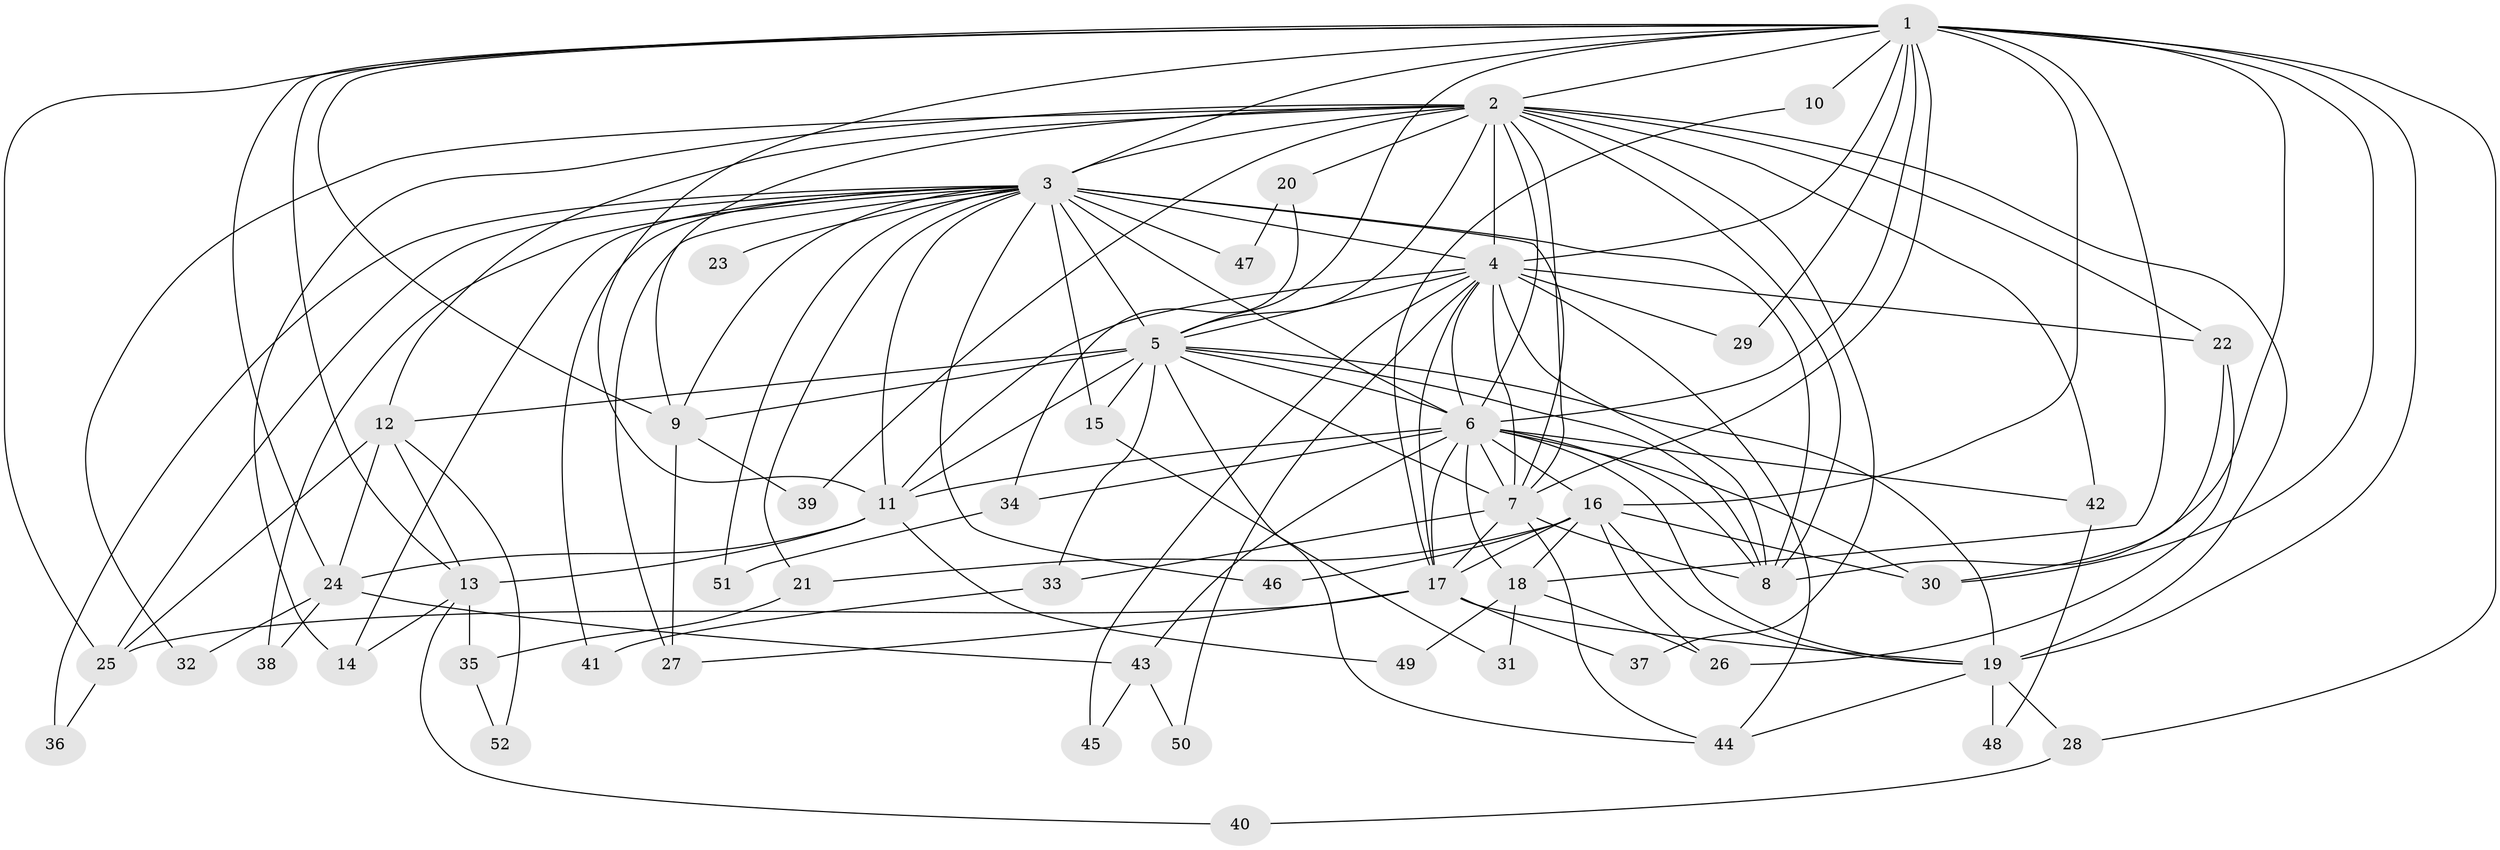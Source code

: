 // original degree distribution, {26: 0.009615384615384616, 21: 0.028846153846153848, 16: 0.009615384615384616, 20: 0.009615384615384616, 17: 0.019230769230769232, 31: 0.009615384615384616, 13: 0.009615384615384616, 4: 0.10576923076923077, 3: 0.23076923076923078, 6: 0.038461538461538464, 7: 0.019230769230769232, 2: 0.5, 5: 0.009615384615384616}
// Generated by graph-tools (version 1.1) at 2025/34/03/09/25 02:34:43]
// undirected, 52 vertices, 137 edges
graph export_dot {
graph [start="1"]
  node [color=gray90,style=filled];
  1;
  2;
  3;
  4;
  5;
  6;
  7;
  8;
  9;
  10;
  11;
  12;
  13;
  14;
  15;
  16;
  17;
  18;
  19;
  20;
  21;
  22;
  23;
  24;
  25;
  26;
  27;
  28;
  29;
  30;
  31;
  32;
  33;
  34;
  35;
  36;
  37;
  38;
  39;
  40;
  41;
  42;
  43;
  44;
  45;
  46;
  47;
  48;
  49;
  50;
  51;
  52;
  1 -- 2 [weight=2.0];
  1 -- 3 [weight=2.0];
  1 -- 4 [weight=2.0];
  1 -- 5 [weight=1.0];
  1 -- 6 [weight=1.0];
  1 -- 7 [weight=1.0];
  1 -- 8 [weight=2.0];
  1 -- 9 [weight=1.0];
  1 -- 10 [weight=1.0];
  1 -- 11 [weight=1.0];
  1 -- 13 [weight=1.0];
  1 -- 16 [weight=2.0];
  1 -- 18 [weight=1.0];
  1 -- 19 [weight=1.0];
  1 -- 24 [weight=1.0];
  1 -- 25 [weight=1.0];
  1 -- 28 [weight=1.0];
  1 -- 29 [weight=1.0];
  1 -- 30 [weight=1.0];
  2 -- 3 [weight=4.0];
  2 -- 4 [weight=3.0];
  2 -- 5 [weight=2.0];
  2 -- 6 [weight=2.0];
  2 -- 7 [weight=2.0];
  2 -- 8 [weight=2.0];
  2 -- 9 [weight=1.0];
  2 -- 12 [weight=3.0];
  2 -- 14 [weight=1.0];
  2 -- 19 [weight=4.0];
  2 -- 20 [weight=1.0];
  2 -- 22 [weight=1.0];
  2 -- 32 [weight=1.0];
  2 -- 37 [weight=1.0];
  2 -- 39 [weight=1.0];
  2 -- 42 [weight=1.0];
  3 -- 4 [weight=2.0];
  3 -- 5 [weight=2.0];
  3 -- 6 [weight=3.0];
  3 -- 7 [weight=2.0];
  3 -- 8 [weight=2.0];
  3 -- 9 [weight=1.0];
  3 -- 11 [weight=1.0];
  3 -- 14 [weight=1.0];
  3 -- 15 [weight=2.0];
  3 -- 21 [weight=1.0];
  3 -- 23 [weight=2.0];
  3 -- 25 [weight=1.0];
  3 -- 27 [weight=1.0];
  3 -- 36 [weight=1.0];
  3 -- 38 [weight=1.0];
  3 -- 41 [weight=1.0];
  3 -- 46 [weight=1.0];
  3 -- 47 [weight=1.0];
  3 -- 51 [weight=1.0];
  4 -- 5 [weight=1.0];
  4 -- 6 [weight=1.0];
  4 -- 7 [weight=1.0];
  4 -- 8 [weight=1.0];
  4 -- 11 [weight=1.0];
  4 -- 17 [weight=1.0];
  4 -- 22 [weight=1.0];
  4 -- 29 [weight=1.0];
  4 -- 44 [weight=1.0];
  4 -- 45 [weight=1.0];
  4 -- 50 [weight=1.0];
  5 -- 6 [weight=1.0];
  5 -- 7 [weight=1.0];
  5 -- 8 [weight=3.0];
  5 -- 9 [weight=1.0];
  5 -- 11 [weight=1.0];
  5 -- 12 [weight=2.0];
  5 -- 15 [weight=2.0];
  5 -- 19 [weight=12.0];
  5 -- 33 [weight=1.0];
  5 -- 44 [weight=1.0];
  6 -- 7 [weight=1.0];
  6 -- 8 [weight=2.0];
  6 -- 11 [weight=1.0];
  6 -- 16 [weight=1.0];
  6 -- 17 [weight=2.0];
  6 -- 18 [weight=1.0];
  6 -- 19 [weight=1.0];
  6 -- 30 [weight=1.0];
  6 -- 34 [weight=1.0];
  6 -- 42 [weight=1.0];
  6 -- 43 [weight=1.0];
  7 -- 8 [weight=2.0];
  7 -- 17 [weight=8.0];
  7 -- 33 [weight=2.0];
  7 -- 44 [weight=1.0];
  9 -- 27 [weight=1.0];
  9 -- 39 [weight=1.0];
  10 -- 17 [weight=1.0];
  11 -- 13 [weight=1.0];
  11 -- 24 [weight=1.0];
  11 -- 49 [weight=1.0];
  12 -- 13 [weight=1.0];
  12 -- 24 [weight=1.0];
  12 -- 25 [weight=1.0];
  12 -- 52 [weight=1.0];
  13 -- 14 [weight=1.0];
  13 -- 35 [weight=1.0];
  13 -- 40 [weight=1.0];
  15 -- 31 [weight=1.0];
  16 -- 17 [weight=2.0];
  16 -- 18 [weight=1.0];
  16 -- 19 [weight=1.0];
  16 -- 21 [weight=1.0];
  16 -- 26 [weight=1.0];
  16 -- 30 [weight=1.0];
  16 -- 46 [weight=1.0];
  17 -- 19 [weight=2.0];
  17 -- 25 [weight=1.0];
  17 -- 27 [weight=1.0];
  17 -- 37 [weight=1.0];
  18 -- 26 [weight=1.0];
  18 -- 31 [weight=1.0];
  18 -- 49 [weight=1.0];
  19 -- 28 [weight=1.0];
  19 -- 44 [weight=1.0];
  19 -- 48 [weight=1.0];
  20 -- 34 [weight=1.0];
  20 -- 47 [weight=1.0];
  21 -- 35 [weight=1.0];
  22 -- 26 [weight=1.0];
  22 -- 30 [weight=1.0];
  24 -- 32 [weight=1.0];
  24 -- 38 [weight=1.0];
  24 -- 43 [weight=1.0];
  25 -- 36 [weight=1.0];
  28 -- 40 [weight=1.0];
  33 -- 41 [weight=1.0];
  34 -- 51 [weight=1.0];
  35 -- 52 [weight=1.0];
  42 -- 48 [weight=1.0];
  43 -- 45 [weight=1.0];
  43 -- 50 [weight=1.0];
}
